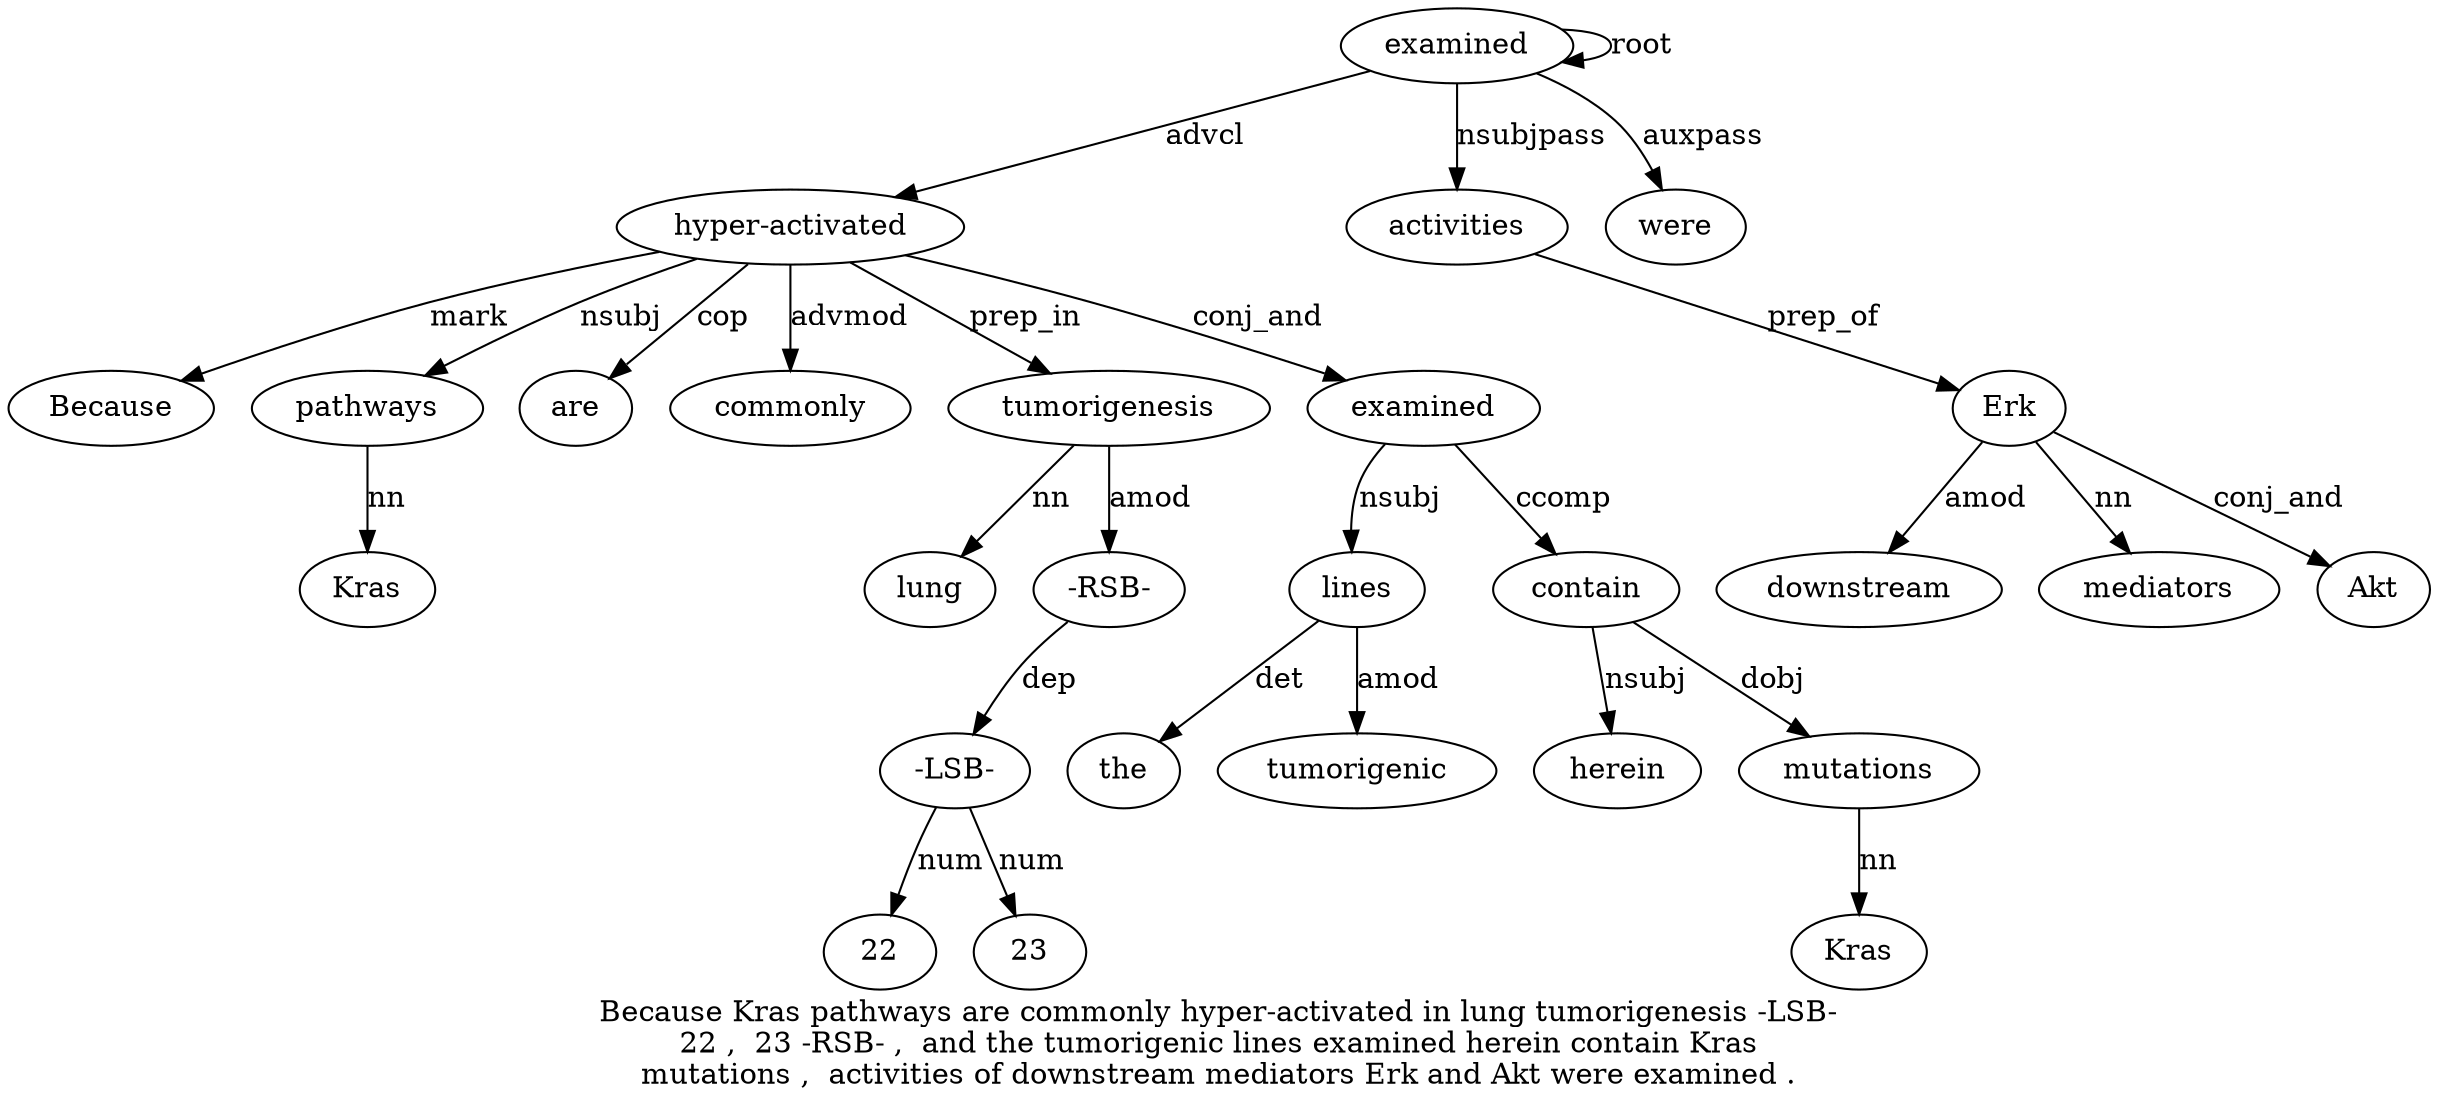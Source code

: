 digraph "Because Kras pathways are commonly hyper-activated in lung tumorigenesis -LSB- 22 ,  23 -RSB- ,  and the tumorigenic lines examined herein contain Kras mutations ,  activities of downstream mediators Erk and Akt were examined ." {
label="Because Kras pathways are commonly hyper-activated in lung tumorigenesis -LSB-
22 ,  23 -RSB- ,  and the tumorigenic lines examined herein contain Kras
mutations ,  activities of downstream mediators Erk and Akt were examined .";
"hyper-activated6" [style=filled, fillcolor=white, label="hyper-activated"];
Because1 [style=filled, fillcolor=white, label=Because];
"hyper-activated6" -> Because1  [label=mark];
pathways3 [style=filled, fillcolor=white, label=pathways];
Kras2 [style=filled, fillcolor=white, label=Kras];
pathways3 -> Kras2  [label=nn];
"hyper-activated6" -> pathways3  [label=nsubj];
are4 [style=filled, fillcolor=white, label=are];
"hyper-activated6" -> are4  [label=cop];
commonly5 [style=filled, fillcolor=white, label=commonly];
"hyper-activated6" -> commonly5  [label=advmod];
examined34 [style=filled, fillcolor=white, label=examined];
examined34 -> "hyper-activated6"  [label=advcl];
tumorigenesis9 [style=filled, fillcolor=white, label=tumorigenesis];
lung8 [style=filled, fillcolor=white, label=lung];
tumorigenesis9 -> lung8  [label=nn];
"hyper-activated6" -> tumorigenesis9  [label=prep_in];
"-RSB-14" [style=filled, fillcolor=white, label="-RSB-"];
"-LSB-10" [style=filled, fillcolor=white, label="-LSB-"];
"-RSB-14" -> "-LSB-10"  [label=dep];
2211 [style=filled, fillcolor=white, label=22];
"-LSB-10" -> 2211  [label=num];
231 [style=filled, fillcolor=white, label=23];
"-LSB-10" -> 231  [label=num];
tumorigenesis9 -> "-RSB-14"  [label=amod];
lines19 [style=filled, fillcolor=white, label=lines];
the17 [style=filled, fillcolor=white, label=the];
lines19 -> the17  [label=det];
tumorigenic18 [style=filled, fillcolor=white, label=tumorigenic];
lines19 -> tumorigenic18  [label=amod];
examined20 [style=filled, fillcolor=white, label=examined];
examined20 -> lines19  [label=nsubj];
"hyper-activated6" -> examined20  [label=conj_and];
contain22 [style=filled, fillcolor=white, label=contain];
herein21 [style=filled, fillcolor=white, label=herein];
contain22 -> herein21  [label=nsubj];
examined20 -> contain22  [label=ccomp];
mutations24 [style=filled, fillcolor=white, label=mutations];
Kras23 [style=filled, fillcolor=white, label=Kras];
mutations24 -> Kras23  [label=nn];
contain22 -> mutations24  [label=dobj];
activities26 [style=filled, fillcolor=white, label=activities];
examined34 -> activities26  [label=nsubjpass];
Erk30 [style=filled, fillcolor=white, label=Erk];
downstream28 [style=filled, fillcolor=white, label=downstream];
Erk30 -> downstream28  [label=amod];
mediators29 [style=filled, fillcolor=white, label=mediators];
Erk30 -> mediators29  [label=nn];
activities26 -> Erk30  [label=prep_of];
Akt32 [style=filled, fillcolor=white, label=Akt];
Erk30 -> Akt32  [label=conj_and];
were33 [style=filled, fillcolor=white, label=were];
examined34 -> were33  [label=auxpass];
examined34 -> examined34  [label=root];
}
